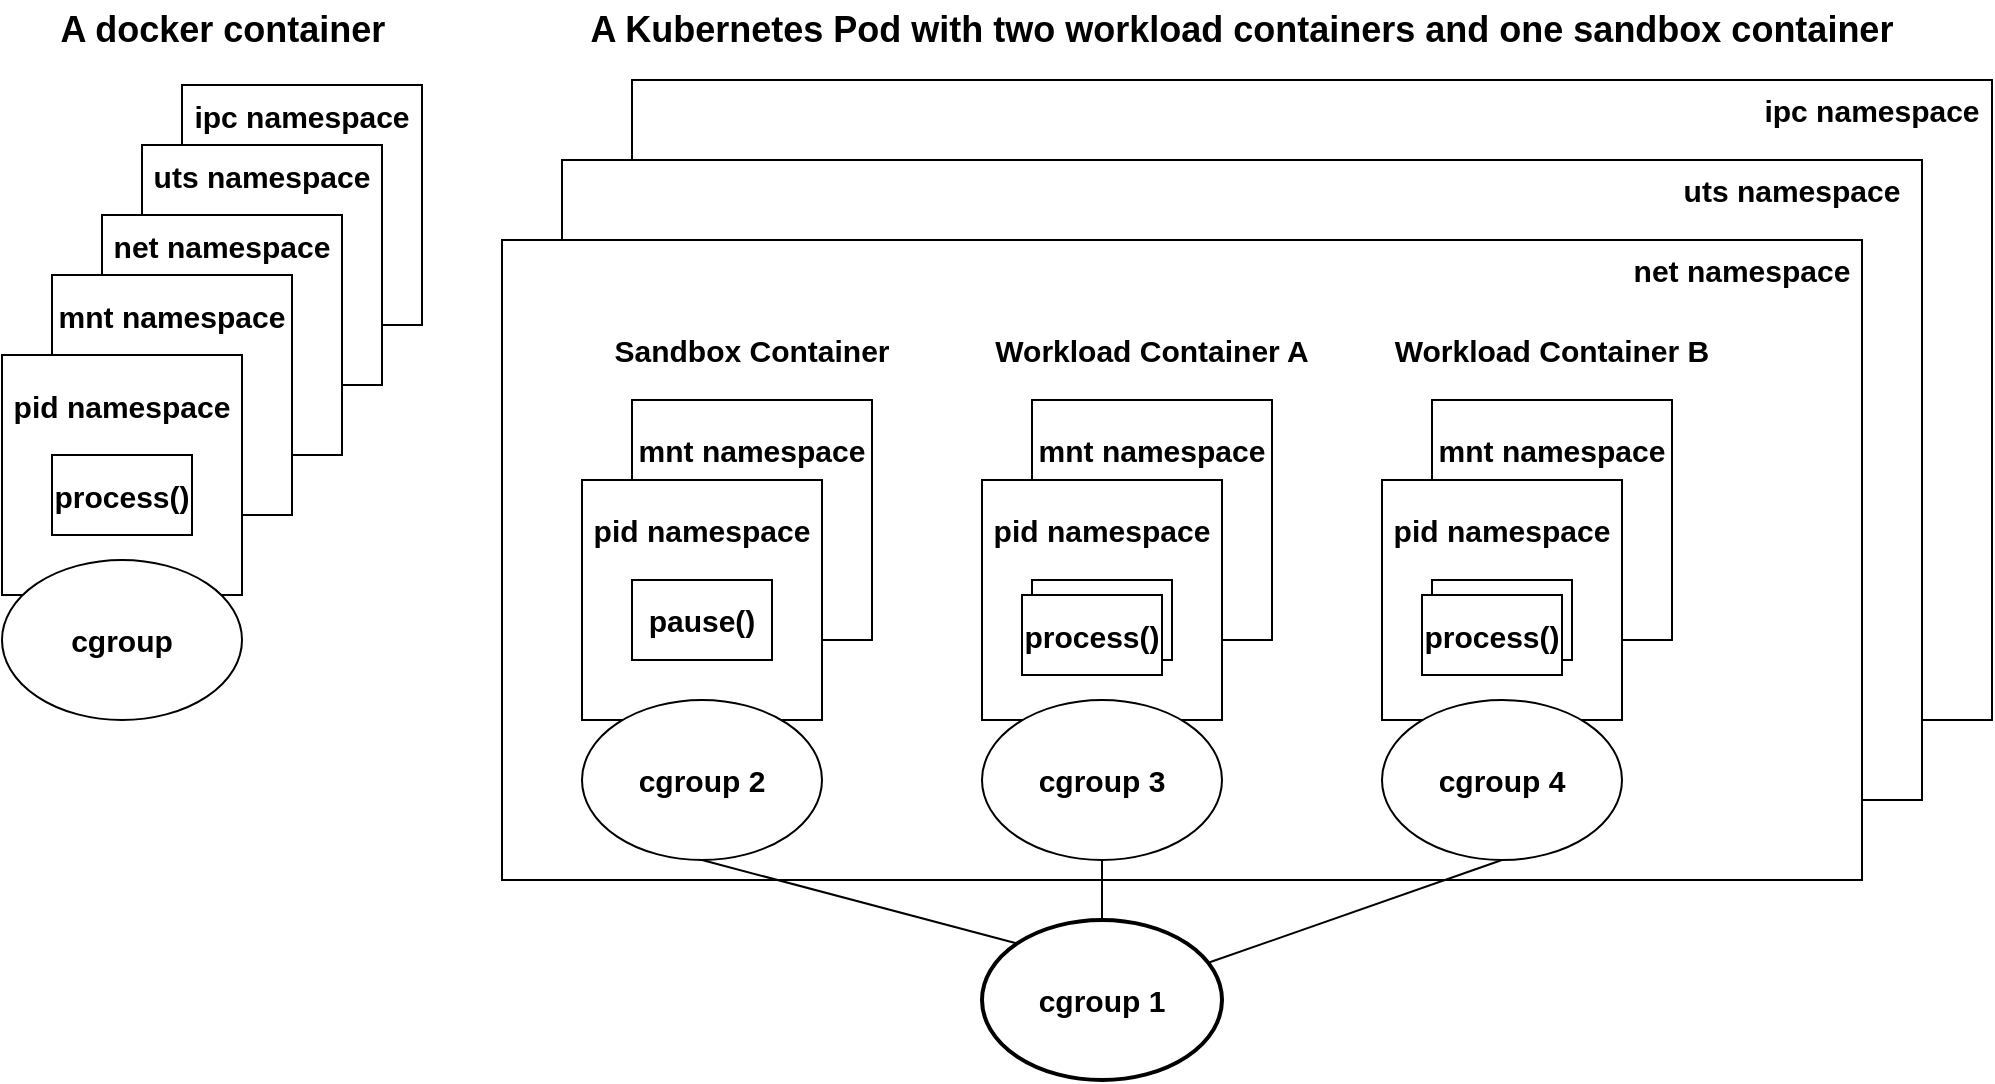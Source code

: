 <mxfile version="16.1.0" type="device"><diagram id="2C0zY4bk8Q8xSubs13DL" name="Page-1"><mxGraphModel dx="2889" dy="2274" grid="1" gridSize="10" guides="1" tooltips="1" connect="1" arrows="1" fold="1" page="1" pageScale="1" pageWidth="827" pageHeight="1169" math="0" shadow="0"><root><mxCell id="0"/><mxCell id="1" parent="0"/><mxCell id="sVcWuNajL8_OJ_OMufVd-55" value="" style="rounded=0;whiteSpace=wrap;html=1;fontSize=15;fillColor=default;" vertex="1" parent="1"><mxGeometry x="-120" y="2.5" width="120" height="120" as="geometry"/></mxCell><mxCell id="sVcWuNajL8_OJ_OMufVd-54" value="" style="rounded=0;whiteSpace=wrap;html=1;fontSize=15;fillColor=default;" vertex="1" parent="1"><mxGeometry x="-140" y="32.5" width="120" height="120" as="geometry"/></mxCell><mxCell id="sVcWuNajL8_OJ_OMufVd-53" value="" style="rounded=0;whiteSpace=wrap;html=1;fontSize=15;fillColor=default;" vertex="1" parent="1"><mxGeometry x="-160" y="67.5" width="120" height="120" as="geometry"/></mxCell><mxCell id="sVcWuNajL8_OJ_OMufVd-34" value="" style="rounded=0;whiteSpace=wrap;html=1;fontSize=15;fillColor=default;" vertex="1" parent="1"><mxGeometry x="105" width="680" height="320" as="geometry"/></mxCell><mxCell id="sVcWuNajL8_OJ_OMufVd-33" value="" style="rounded=0;whiteSpace=wrap;html=1;fontSize=15;fillColor=default;" vertex="1" parent="1"><mxGeometry x="70" y="40" width="680" height="320" as="geometry"/></mxCell><mxCell id="sVcWuNajL8_OJ_OMufVd-7" value="" style="rounded=0;whiteSpace=wrap;html=1;fontSize=15;fillColor=default;" vertex="1" parent="1"><mxGeometry x="40" y="80" width="680" height="320" as="geometry"/></mxCell><mxCell id="sVcWuNajL8_OJ_OMufVd-5" value="" style="rounded=0;whiteSpace=wrap;html=1;fontSize=15;fillColor=default;" vertex="1" parent="1"><mxGeometry x="105" y="160" width="120" height="120" as="geometry"/></mxCell><mxCell id="sVcWuNajL8_OJ_OMufVd-2" value="" style="rounded=0;whiteSpace=wrap;html=1;fontSize=15;fillColor=default;" vertex="1" parent="1"><mxGeometry x="80" y="200" width="120" height="120" as="geometry"/></mxCell><mxCell id="sVcWuNajL8_OJ_OMufVd-1" value="&lt;font style=&quot;font-size: 15px&quot;&gt;&lt;b&gt;pause()&lt;/b&gt;&lt;/font&gt;" style="rounded=0;whiteSpace=wrap;html=1;fillColor=default;" vertex="1" parent="1"><mxGeometry x="105" y="250" width="70" height="40" as="geometry"/></mxCell><mxCell id="sVcWuNajL8_OJ_OMufVd-3" value="&lt;b&gt;pid namespace&lt;/b&gt;" style="text;html=1;strokeColor=none;fillColor=none;align=center;verticalAlign=middle;whiteSpace=wrap;rounded=0;fontSize=15;" vertex="1" parent="1"><mxGeometry x="80" y="210" width="120" height="30" as="geometry"/></mxCell><mxCell id="sVcWuNajL8_OJ_OMufVd-6" value="&lt;b&gt;mnt namespace&lt;/b&gt;" style="text;html=1;strokeColor=none;fillColor=none;align=center;verticalAlign=middle;whiteSpace=wrap;rounded=0;fontSize=15;" vertex="1" parent="1"><mxGeometry x="105" y="170" width="120" height="30" as="geometry"/></mxCell><mxCell id="sVcWuNajL8_OJ_OMufVd-18" value="" style="rounded=0;whiteSpace=wrap;html=1;fontSize=15;fillColor=default;" vertex="1" parent="1"><mxGeometry x="305" y="160" width="120" height="120" as="geometry"/></mxCell><mxCell id="sVcWuNajL8_OJ_OMufVd-19" value="" style="rounded=0;whiteSpace=wrap;html=1;fontSize=15;fillColor=default;" vertex="1" parent="1"><mxGeometry x="280" y="200" width="120" height="120" as="geometry"/></mxCell><mxCell id="sVcWuNajL8_OJ_OMufVd-21" value="&lt;b&gt;pid namespace&lt;/b&gt;" style="text;html=1;strokeColor=none;fillColor=none;align=center;verticalAlign=middle;whiteSpace=wrap;rounded=0;fontSize=15;" vertex="1" parent="1"><mxGeometry x="280" y="210" width="120" height="30" as="geometry"/></mxCell><mxCell id="sVcWuNajL8_OJ_OMufVd-22" value="&lt;b&gt;mnt namespace&lt;/b&gt;" style="text;html=1;strokeColor=none;fillColor=none;align=center;verticalAlign=middle;whiteSpace=wrap;rounded=0;fontSize=15;" vertex="1" parent="1"><mxGeometry x="305" y="170" width="120" height="30" as="geometry"/></mxCell><mxCell id="sVcWuNajL8_OJ_OMufVd-23" value="" style="rounded=0;whiteSpace=wrap;html=1;fontSize=15;fillColor=default;" vertex="1" parent="1"><mxGeometry x="505" y="160" width="120" height="120" as="geometry"/></mxCell><mxCell id="sVcWuNajL8_OJ_OMufVd-24" value="" style="rounded=0;whiteSpace=wrap;html=1;fontSize=15;fillColor=default;" vertex="1" parent="1"><mxGeometry x="480" y="200" width="120" height="120" as="geometry"/></mxCell><mxCell id="sVcWuNajL8_OJ_OMufVd-26" value="&lt;b&gt;pid namespace&lt;/b&gt;" style="text;html=1;strokeColor=none;fillColor=none;align=center;verticalAlign=middle;whiteSpace=wrap;rounded=0;fontSize=15;" vertex="1" parent="1"><mxGeometry x="480" y="210" width="120" height="30" as="geometry"/></mxCell><mxCell id="sVcWuNajL8_OJ_OMufVd-27" value="&lt;b&gt;mnt namespace&lt;/b&gt;" style="text;html=1;strokeColor=none;fillColor=none;align=center;verticalAlign=middle;whiteSpace=wrap;rounded=0;fontSize=15;" vertex="1" parent="1"><mxGeometry x="505" y="170" width="120" height="30" as="geometry"/></mxCell><mxCell id="sVcWuNajL8_OJ_OMufVd-28" value="" style="rounded=0;whiteSpace=wrap;html=1;fillColor=default;" vertex="1" parent="1"><mxGeometry x="305" y="250" width="70" height="40" as="geometry"/></mxCell><mxCell id="sVcWuNajL8_OJ_OMufVd-20" value="&lt;font style=&quot;font-size: 15px&quot;&gt;&lt;b&gt;process()&lt;/b&gt;&lt;/font&gt;" style="rounded=0;whiteSpace=wrap;html=1;fillColor=default;" vertex="1" parent="1"><mxGeometry x="300" y="257.5" width="70" height="40" as="geometry"/></mxCell><mxCell id="sVcWuNajL8_OJ_OMufVd-29" value="" style="rounded=0;whiteSpace=wrap;html=1;fillColor=default;" vertex="1" parent="1"><mxGeometry x="505" y="250" width="70" height="40" as="geometry"/></mxCell><mxCell id="sVcWuNajL8_OJ_OMufVd-25" value="&lt;span style=&quot;font-size: 15px&quot;&gt;&lt;b&gt;process()&lt;/b&gt;&lt;/span&gt;" style="rounded=0;whiteSpace=wrap;html=1;fillColor=default;" vertex="1" parent="1"><mxGeometry x="500" y="257.5" width="70" height="40" as="geometry"/></mxCell><mxCell id="sVcWuNajL8_OJ_OMufVd-30" value="&lt;b&gt;Sandbox Container&lt;/b&gt;" style="text;html=1;strokeColor=none;fillColor=none;align=center;verticalAlign=middle;whiteSpace=wrap;rounded=0;fontSize=15;" vertex="1" parent="1"><mxGeometry x="90" y="120" width="150" height="30" as="geometry"/></mxCell><mxCell id="sVcWuNajL8_OJ_OMufVd-31" value="&lt;b&gt;Workload Container A&lt;/b&gt;" style="text;html=1;strokeColor=none;fillColor=none;align=center;verticalAlign=middle;whiteSpace=wrap;rounded=0;fontSize=15;" vertex="1" parent="1"><mxGeometry x="280" y="120" width="170" height="30" as="geometry"/></mxCell><mxCell id="sVcWuNajL8_OJ_OMufVd-32" value="&lt;b&gt;Workload Container B&lt;/b&gt;" style="text;html=1;strokeColor=none;fillColor=none;align=center;verticalAlign=middle;whiteSpace=wrap;rounded=0;fontSize=15;" vertex="1" parent="1"><mxGeometry x="480" y="120" width="170" height="30" as="geometry"/></mxCell><mxCell id="sVcWuNajL8_OJ_OMufVd-36" value="&lt;b&gt;net namespace&lt;/b&gt;" style="text;html=1;strokeColor=none;fillColor=none;align=center;verticalAlign=middle;whiteSpace=wrap;rounded=0;fontSize=15;" vertex="1" parent="1"><mxGeometry x="600" y="80" width="120" height="30" as="geometry"/></mxCell><mxCell id="sVcWuNajL8_OJ_OMufVd-37" value="&lt;b&gt;uts namespace&lt;/b&gt;&lt;span style=&quot;color: rgba(0 , 0 , 0 , 0) ; font-family: monospace ; font-size: 0px&quot;&gt;%3CmxGraphModel%3E%3Croot%3E%3CmxCell%20id%3D%220%22%2F%3E%3CmxCell%20id%3D%221%22%20parent%3D%220%22%2F%3E%3CmxCell%20id%3D%222%22%20value%3D%22%26lt%3Bb%26gt%3Bnet%20namespace%26lt%3B%2Fb%26gt%3B%22%20style%3D%22text%3Bhtml%3D1%3BstrokeColor%3Dnone%3BfillColor%3Ddefault%3Balign%3Dcenter%3BverticalAlign%3Dmiddle%3BwhiteSpace%3Dwrap%3Brounded%3D0%3BfontSize%3D15%3B%22%20vertex%3D%221%22%20parent%3D%221%22%3E%3CmxGeometry%20x%3D%22600%22%20y%3D%2280%22%20width%3D%22120%22%20height%3D%2230%22%20as%3D%22geometry%22%2F%3E%3C%2FmxCell%3E%3C%2Froot%3E%3C%2FmxGraphModel%3E&lt;/span&gt;" style="text;html=1;strokeColor=none;fillColor=none;align=center;verticalAlign=middle;whiteSpace=wrap;rounded=0;fontSize=15;" vertex="1" parent="1"><mxGeometry x="625" y="40" width="120" height="30" as="geometry"/></mxCell><mxCell id="sVcWuNajL8_OJ_OMufVd-38" value="&lt;b&gt;ipc namespace&lt;/b&gt;" style="text;html=1;strokeColor=none;fillColor=none;align=center;verticalAlign=middle;whiteSpace=wrap;rounded=0;fontSize=15;" vertex="1" parent="1"><mxGeometry x="665" width="120" height="30" as="geometry"/></mxCell><mxCell id="sVcWuNajL8_OJ_OMufVd-43" style="rounded=0;orthogonalLoop=1;jettySize=auto;html=1;exitX=0.5;exitY=1;exitDx=0;exitDy=0;entryX=0;entryY=0;entryDx=0;entryDy=0;fontSize=15;endArrow=none;endFill=0;" edge="1" parent="1" source="sVcWuNajL8_OJ_OMufVd-39" target="sVcWuNajL8_OJ_OMufVd-42"><mxGeometry relative="1" as="geometry"/></mxCell><mxCell id="sVcWuNajL8_OJ_OMufVd-39" value="&lt;b&gt;cgroup 2&lt;/b&gt;" style="ellipse;whiteSpace=wrap;html=1;fontSize=15;fillColor=default;" vertex="1" parent="1"><mxGeometry x="80" y="310" width="120" height="80" as="geometry"/></mxCell><mxCell id="sVcWuNajL8_OJ_OMufVd-44" style="edgeStyle=none;rounded=0;orthogonalLoop=1;jettySize=auto;html=1;exitX=0.5;exitY=1;exitDx=0;exitDy=0;entryX=0.5;entryY=0;entryDx=0;entryDy=0;fontSize=15;endArrow=none;endFill=0;" edge="1" parent="1" source="sVcWuNajL8_OJ_OMufVd-40" target="sVcWuNajL8_OJ_OMufVd-42"><mxGeometry relative="1" as="geometry"/></mxCell><mxCell id="sVcWuNajL8_OJ_OMufVd-40" value="&lt;b&gt;cgroup 3&lt;/b&gt;" style="ellipse;whiteSpace=wrap;html=1;fontSize=15;fillColor=default;" vertex="1" parent="1"><mxGeometry x="280" y="310" width="120" height="80" as="geometry"/></mxCell><mxCell id="sVcWuNajL8_OJ_OMufVd-45" style="edgeStyle=none;rounded=0;orthogonalLoop=1;jettySize=auto;html=1;exitX=0.5;exitY=1;exitDx=0;exitDy=0;fontSize=15;endArrow=none;endFill=0;" edge="1" parent="1" source="sVcWuNajL8_OJ_OMufVd-41" target="sVcWuNajL8_OJ_OMufVd-42"><mxGeometry relative="1" as="geometry"/></mxCell><mxCell id="sVcWuNajL8_OJ_OMufVd-41" value="&lt;b&gt;cgroup 4&lt;/b&gt;" style="ellipse;whiteSpace=wrap;html=1;fontSize=15;fillColor=default;" vertex="1" parent="1"><mxGeometry x="480" y="310" width="120" height="80" as="geometry"/></mxCell><mxCell id="sVcWuNajL8_OJ_OMufVd-42" value="&lt;b&gt;cgroup 1&lt;/b&gt;" style="ellipse;whiteSpace=wrap;html=1;fontSize=15;fillColor=default;strokeWidth=2;" vertex="1" parent="1"><mxGeometry x="280" y="420" width="120" height="80" as="geometry"/></mxCell><mxCell id="sVcWuNajL8_OJ_OMufVd-46" value="" style="rounded=0;whiteSpace=wrap;html=1;fontSize=15;fillColor=default;" vertex="1" parent="1"><mxGeometry x="-185" y="97.5" width="120" height="120" as="geometry"/></mxCell><mxCell id="sVcWuNajL8_OJ_OMufVd-47" value="" style="rounded=0;whiteSpace=wrap;html=1;fontSize=15;fillColor=default;" vertex="1" parent="1"><mxGeometry x="-210" y="137.5" width="120" height="120" as="geometry"/></mxCell><mxCell id="sVcWuNajL8_OJ_OMufVd-48" value="&lt;font style=&quot;font-size: 15px&quot;&gt;&lt;b&gt;process()&lt;/b&gt;&lt;/font&gt;" style="rounded=0;whiteSpace=wrap;html=1;fillColor=default;" vertex="1" parent="1"><mxGeometry x="-185" y="187.5" width="70" height="40" as="geometry"/></mxCell><mxCell id="sVcWuNajL8_OJ_OMufVd-49" value="&lt;b&gt;pid namespace&lt;/b&gt;" style="text;html=1;strokeColor=none;fillColor=none;align=center;verticalAlign=middle;whiteSpace=wrap;rounded=0;fontSize=15;" vertex="1" parent="1"><mxGeometry x="-210" y="147.5" width="120" height="30" as="geometry"/></mxCell><mxCell id="sVcWuNajL8_OJ_OMufVd-50" value="&lt;b&gt;mnt namespace&lt;/b&gt;" style="text;html=1;strokeColor=none;fillColor=none;align=center;verticalAlign=middle;whiteSpace=wrap;rounded=0;fontSize=15;" vertex="1" parent="1"><mxGeometry x="-185" y="102.5" width="120" height="30" as="geometry"/></mxCell><mxCell id="sVcWuNajL8_OJ_OMufVd-52" value="A Kubernetes Pod with two workload containers and one sandbox container" style="text;html=1;strokeColor=none;fillColor=none;align=center;verticalAlign=middle;whiteSpace=wrap;rounded=0;fontSize=18;fontStyle=1" vertex="1" parent="1"><mxGeometry x="80" y="-40" width="660" height="30" as="geometry"/></mxCell><mxCell id="sVcWuNajL8_OJ_OMufVd-56" value="&lt;b&gt;net namespace&lt;/b&gt;" style="text;html=1;strokeColor=none;fillColor=none;align=center;verticalAlign=middle;whiteSpace=wrap;rounded=0;fontSize=15;" vertex="1" parent="1"><mxGeometry x="-160" y="67.5" width="120" height="30" as="geometry"/></mxCell><mxCell id="sVcWuNajL8_OJ_OMufVd-57" value="&lt;b&gt;uts namespace&lt;/b&gt;" style="text;html=1;strokeColor=none;fillColor=none;align=center;verticalAlign=middle;whiteSpace=wrap;rounded=0;fontSize=15;" vertex="1" parent="1"><mxGeometry x="-140" y="32.5" width="120" height="30" as="geometry"/></mxCell><mxCell id="sVcWuNajL8_OJ_OMufVd-58" value="&lt;b&gt;ipc namespace&lt;/b&gt;" style="text;html=1;strokeColor=none;fillColor=none;align=center;verticalAlign=middle;whiteSpace=wrap;rounded=0;fontSize=15;" vertex="1" parent="1"><mxGeometry x="-120" y="2.5" width="120" height="30" as="geometry"/></mxCell><mxCell id="sVcWuNajL8_OJ_OMufVd-59" value="&lt;font style=&quot;font-size: 15px&quot;&gt;&lt;b&gt;cgroup&lt;/b&gt;&lt;/font&gt;" style="ellipse;whiteSpace=wrap;html=1;fontSize=18;strokeWidth=1;fillColor=default;" vertex="1" parent="1"><mxGeometry x="-210" y="240" width="120" height="80" as="geometry"/></mxCell><mxCell id="sVcWuNajL8_OJ_OMufVd-60" value="A docker container" style="text;html=1;strokeColor=none;fillColor=none;align=center;verticalAlign=middle;whiteSpace=wrap;rounded=0;fontSize=18;fontStyle=1" vertex="1" parent="1"><mxGeometry x="-192.5" y="-40" width="185" height="30" as="geometry"/></mxCell></root></mxGraphModel></diagram></mxfile>